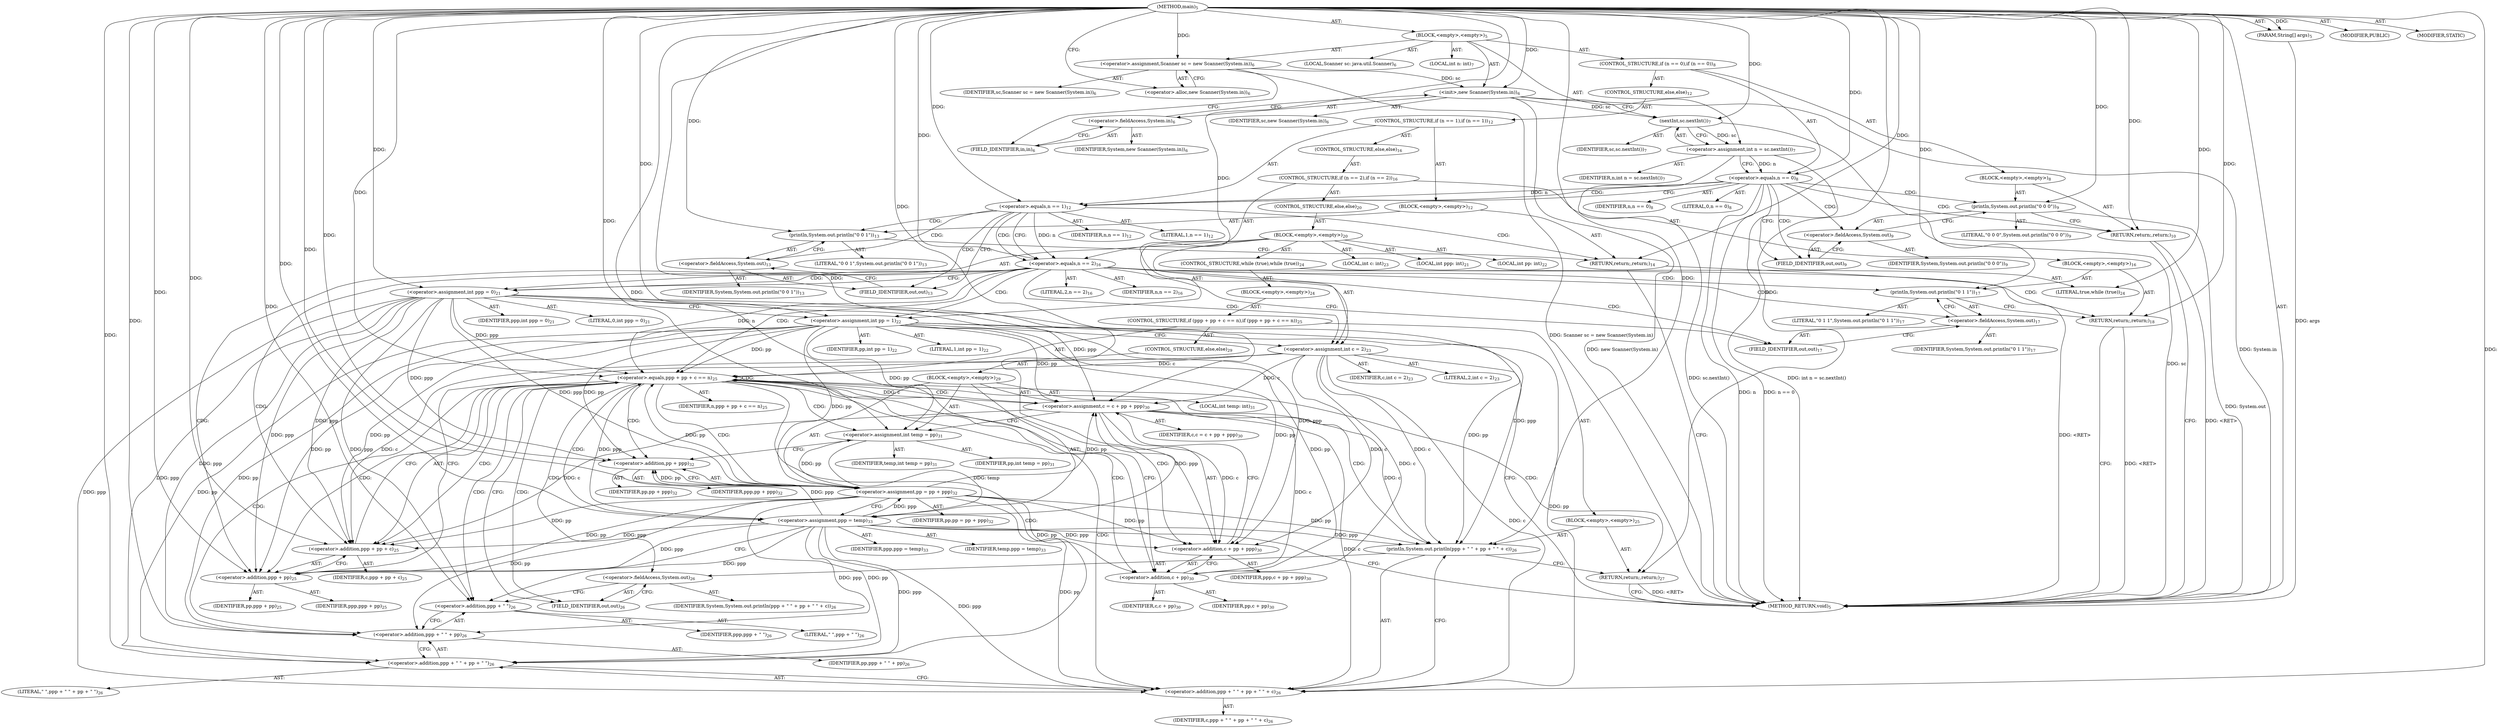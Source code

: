 digraph "main" {  
"19" [label = <(METHOD,main)<SUB>5</SUB>> ]
"20" [label = <(PARAM,String[] args)<SUB>5</SUB>> ]
"21" [label = <(BLOCK,&lt;empty&gt;,&lt;empty&gt;)<SUB>5</SUB>> ]
"4" [label = <(LOCAL,Scanner sc: java.util.Scanner)<SUB>6</SUB>> ]
"22" [label = <(&lt;operator&gt;.assignment,Scanner sc = new Scanner(System.in))<SUB>6</SUB>> ]
"23" [label = <(IDENTIFIER,sc,Scanner sc = new Scanner(System.in))<SUB>6</SUB>> ]
"24" [label = <(&lt;operator&gt;.alloc,new Scanner(System.in))<SUB>6</SUB>> ]
"25" [label = <(&lt;init&gt;,new Scanner(System.in))<SUB>6</SUB>> ]
"3" [label = <(IDENTIFIER,sc,new Scanner(System.in))<SUB>6</SUB>> ]
"26" [label = <(&lt;operator&gt;.fieldAccess,System.in)<SUB>6</SUB>> ]
"27" [label = <(IDENTIFIER,System,new Scanner(System.in))<SUB>6</SUB>> ]
"28" [label = <(FIELD_IDENTIFIER,in,in)<SUB>6</SUB>> ]
"29" [label = <(LOCAL,int n: int)<SUB>7</SUB>> ]
"30" [label = <(&lt;operator&gt;.assignment,int n = sc.nextInt())<SUB>7</SUB>> ]
"31" [label = <(IDENTIFIER,n,int n = sc.nextInt())<SUB>7</SUB>> ]
"32" [label = <(nextInt,sc.nextInt())<SUB>7</SUB>> ]
"33" [label = <(IDENTIFIER,sc,sc.nextInt())<SUB>7</SUB>> ]
"34" [label = <(CONTROL_STRUCTURE,if (n == 0),if (n == 0))<SUB>8</SUB>> ]
"35" [label = <(&lt;operator&gt;.equals,n == 0)<SUB>8</SUB>> ]
"36" [label = <(IDENTIFIER,n,n == 0)<SUB>8</SUB>> ]
"37" [label = <(LITERAL,0,n == 0)<SUB>8</SUB>> ]
"38" [label = <(BLOCK,&lt;empty&gt;,&lt;empty&gt;)<SUB>8</SUB>> ]
"39" [label = <(println,System.out.println(&quot;0 0 0&quot;))<SUB>9</SUB>> ]
"40" [label = <(&lt;operator&gt;.fieldAccess,System.out)<SUB>9</SUB>> ]
"41" [label = <(IDENTIFIER,System,System.out.println(&quot;0 0 0&quot;))<SUB>9</SUB>> ]
"42" [label = <(FIELD_IDENTIFIER,out,out)<SUB>9</SUB>> ]
"43" [label = <(LITERAL,&quot;0 0 0&quot;,System.out.println(&quot;0 0 0&quot;))<SUB>9</SUB>> ]
"44" [label = <(RETURN,return;,return;)<SUB>10</SUB>> ]
"45" [label = <(CONTROL_STRUCTURE,else,else)<SUB>12</SUB>> ]
"46" [label = <(CONTROL_STRUCTURE,if (n == 1),if (n == 1))<SUB>12</SUB>> ]
"47" [label = <(&lt;operator&gt;.equals,n == 1)<SUB>12</SUB>> ]
"48" [label = <(IDENTIFIER,n,n == 1)<SUB>12</SUB>> ]
"49" [label = <(LITERAL,1,n == 1)<SUB>12</SUB>> ]
"50" [label = <(BLOCK,&lt;empty&gt;,&lt;empty&gt;)<SUB>12</SUB>> ]
"51" [label = <(println,System.out.println(&quot;0 0 1&quot;))<SUB>13</SUB>> ]
"52" [label = <(&lt;operator&gt;.fieldAccess,System.out)<SUB>13</SUB>> ]
"53" [label = <(IDENTIFIER,System,System.out.println(&quot;0 0 1&quot;))<SUB>13</SUB>> ]
"54" [label = <(FIELD_IDENTIFIER,out,out)<SUB>13</SUB>> ]
"55" [label = <(LITERAL,&quot;0 0 1&quot;,System.out.println(&quot;0 0 1&quot;))<SUB>13</SUB>> ]
"56" [label = <(RETURN,return;,return;)<SUB>14</SUB>> ]
"57" [label = <(CONTROL_STRUCTURE,else,else)<SUB>16</SUB>> ]
"58" [label = <(CONTROL_STRUCTURE,if (n == 2),if (n == 2))<SUB>16</SUB>> ]
"59" [label = <(&lt;operator&gt;.equals,n == 2)<SUB>16</SUB>> ]
"60" [label = <(IDENTIFIER,n,n == 2)<SUB>16</SUB>> ]
"61" [label = <(LITERAL,2,n == 2)<SUB>16</SUB>> ]
"62" [label = <(BLOCK,&lt;empty&gt;,&lt;empty&gt;)<SUB>16</SUB>> ]
"63" [label = <(println,System.out.println(&quot;0 1 1&quot;))<SUB>17</SUB>> ]
"64" [label = <(&lt;operator&gt;.fieldAccess,System.out)<SUB>17</SUB>> ]
"65" [label = <(IDENTIFIER,System,System.out.println(&quot;0 1 1&quot;))<SUB>17</SUB>> ]
"66" [label = <(FIELD_IDENTIFIER,out,out)<SUB>17</SUB>> ]
"67" [label = <(LITERAL,&quot;0 1 1&quot;,System.out.println(&quot;0 1 1&quot;))<SUB>17</SUB>> ]
"68" [label = <(RETURN,return;,return;)<SUB>18</SUB>> ]
"69" [label = <(CONTROL_STRUCTURE,else,else)<SUB>20</SUB>> ]
"70" [label = <(BLOCK,&lt;empty&gt;,&lt;empty&gt;)<SUB>20</SUB>> ]
"71" [label = <(LOCAL,int ppp: int)<SUB>21</SUB>> ]
"72" [label = <(&lt;operator&gt;.assignment,int ppp = 0)<SUB>21</SUB>> ]
"73" [label = <(IDENTIFIER,ppp,int ppp = 0)<SUB>21</SUB>> ]
"74" [label = <(LITERAL,0,int ppp = 0)<SUB>21</SUB>> ]
"75" [label = <(LOCAL,int pp: int)<SUB>22</SUB>> ]
"76" [label = <(&lt;operator&gt;.assignment,int pp = 1)<SUB>22</SUB>> ]
"77" [label = <(IDENTIFIER,pp,int pp = 1)<SUB>22</SUB>> ]
"78" [label = <(LITERAL,1,int pp = 1)<SUB>22</SUB>> ]
"79" [label = <(LOCAL,int c: int)<SUB>23</SUB>> ]
"80" [label = <(&lt;operator&gt;.assignment,int c = 2)<SUB>23</SUB>> ]
"81" [label = <(IDENTIFIER,c,int c = 2)<SUB>23</SUB>> ]
"82" [label = <(LITERAL,2,int c = 2)<SUB>23</SUB>> ]
"83" [label = <(CONTROL_STRUCTURE,while (true),while (true))<SUB>24</SUB>> ]
"84" [label = <(LITERAL,true,while (true))<SUB>24</SUB>> ]
"85" [label = <(BLOCK,&lt;empty&gt;,&lt;empty&gt;)<SUB>24</SUB>> ]
"86" [label = <(CONTROL_STRUCTURE,if (ppp + pp + c == n),if (ppp + pp + c == n))<SUB>25</SUB>> ]
"87" [label = <(&lt;operator&gt;.equals,ppp + pp + c == n)<SUB>25</SUB>> ]
"88" [label = <(&lt;operator&gt;.addition,ppp + pp + c)<SUB>25</SUB>> ]
"89" [label = <(&lt;operator&gt;.addition,ppp + pp)<SUB>25</SUB>> ]
"90" [label = <(IDENTIFIER,ppp,ppp + pp)<SUB>25</SUB>> ]
"91" [label = <(IDENTIFIER,pp,ppp + pp)<SUB>25</SUB>> ]
"92" [label = <(IDENTIFIER,c,ppp + pp + c)<SUB>25</SUB>> ]
"93" [label = <(IDENTIFIER,n,ppp + pp + c == n)<SUB>25</SUB>> ]
"94" [label = <(BLOCK,&lt;empty&gt;,&lt;empty&gt;)<SUB>25</SUB>> ]
"95" [label = <(println,System.out.println(ppp + &quot; &quot; + pp + &quot; &quot; + c))<SUB>26</SUB>> ]
"96" [label = <(&lt;operator&gt;.fieldAccess,System.out)<SUB>26</SUB>> ]
"97" [label = <(IDENTIFIER,System,System.out.println(ppp + &quot; &quot; + pp + &quot; &quot; + c))<SUB>26</SUB>> ]
"98" [label = <(FIELD_IDENTIFIER,out,out)<SUB>26</SUB>> ]
"99" [label = <(&lt;operator&gt;.addition,ppp + &quot; &quot; + pp + &quot; &quot; + c)<SUB>26</SUB>> ]
"100" [label = <(&lt;operator&gt;.addition,ppp + &quot; &quot; + pp + &quot; &quot;)<SUB>26</SUB>> ]
"101" [label = <(&lt;operator&gt;.addition,ppp + &quot; &quot; + pp)<SUB>26</SUB>> ]
"102" [label = <(&lt;operator&gt;.addition,ppp + &quot; &quot;)<SUB>26</SUB>> ]
"103" [label = <(IDENTIFIER,ppp,ppp + &quot; &quot;)<SUB>26</SUB>> ]
"104" [label = <(LITERAL,&quot; &quot;,ppp + &quot; &quot;)<SUB>26</SUB>> ]
"105" [label = <(IDENTIFIER,pp,ppp + &quot; &quot; + pp)<SUB>26</SUB>> ]
"106" [label = <(LITERAL,&quot; &quot;,ppp + &quot; &quot; + pp + &quot; &quot;)<SUB>26</SUB>> ]
"107" [label = <(IDENTIFIER,c,ppp + &quot; &quot; + pp + &quot; &quot; + c)<SUB>26</SUB>> ]
"108" [label = <(RETURN,return;,return;)<SUB>27</SUB>> ]
"109" [label = <(CONTROL_STRUCTURE,else,else)<SUB>29</SUB>> ]
"110" [label = <(BLOCK,&lt;empty&gt;,&lt;empty&gt;)<SUB>29</SUB>> ]
"111" [label = <(&lt;operator&gt;.assignment,c = c + pp + ppp)<SUB>30</SUB>> ]
"112" [label = <(IDENTIFIER,c,c = c + pp + ppp)<SUB>30</SUB>> ]
"113" [label = <(&lt;operator&gt;.addition,c + pp + ppp)<SUB>30</SUB>> ]
"114" [label = <(&lt;operator&gt;.addition,c + pp)<SUB>30</SUB>> ]
"115" [label = <(IDENTIFIER,c,c + pp)<SUB>30</SUB>> ]
"116" [label = <(IDENTIFIER,pp,c + pp)<SUB>30</SUB>> ]
"117" [label = <(IDENTIFIER,ppp,c + pp + ppp)<SUB>30</SUB>> ]
"118" [label = <(LOCAL,int temp: int)<SUB>31</SUB>> ]
"119" [label = <(&lt;operator&gt;.assignment,int temp = pp)<SUB>31</SUB>> ]
"120" [label = <(IDENTIFIER,temp,int temp = pp)<SUB>31</SUB>> ]
"121" [label = <(IDENTIFIER,pp,int temp = pp)<SUB>31</SUB>> ]
"122" [label = <(&lt;operator&gt;.assignment,pp = pp + ppp)<SUB>32</SUB>> ]
"123" [label = <(IDENTIFIER,pp,pp = pp + ppp)<SUB>32</SUB>> ]
"124" [label = <(&lt;operator&gt;.addition,pp + ppp)<SUB>32</SUB>> ]
"125" [label = <(IDENTIFIER,pp,pp + ppp)<SUB>32</SUB>> ]
"126" [label = <(IDENTIFIER,ppp,pp + ppp)<SUB>32</SUB>> ]
"127" [label = <(&lt;operator&gt;.assignment,ppp = temp)<SUB>33</SUB>> ]
"128" [label = <(IDENTIFIER,ppp,ppp = temp)<SUB>33</SUB>> ]
"129" [label = <(IDENTIFIER,temp,ppp = temp)<SUB>33</SUB>> ]
"130" [label = <(MODIFIER,PUBLIC)> ]
"131" [label = <(MODIFIER,STATIC)> ]
"132" [label = <(METHOD_RETURN,void)<SUB>5</SUB>> ]
  "19" -> "20"  [ label = "AST: "] 
  "19" -> "21"  [ label = "AST: "] 
  "19" -> "130"  [ label = "AST: "] 
  "19" -> "131"  [ label = "AST: "] 
  "19" -> "132"  [ label = "AST: "] 
  "21" -> "4"  [ label = "AST: "] 
  "21" -> "22"  [ label = "AST: "] 
  "21" -> "25"  [ label = "AST: "] 
  "21" -> "29"  [ label = "AST: "] 
  "21" -> "30"  [ label = "AST: "] 
  "21" -> "34"  [ label = "AST: "] 
  "22" -> "23"  [ label = "AST: "] 
  "22" -> "24"  [ label = "AST: "] 
  "25" -> "3"  [ label = "AST: "] 
  "25" -> "26"  [ label = "AST: "] 
  "26" -> "27"  [ label = "AST: "] 
  "26" -> "28"  [ label = "AST: "] 
  "30" -> "31"  [ label = "AST: "] 
  "30" -> "32"  [ label = "AST: "] 
  "32" -> "33"  [ label = "AST: "] 
  "34" -> "35"  [ label = "AST: "] 
  "34" -> "38"  [ label = "AST: "] 
  "34" -> "45"  [ label = "AST: "] 
  "35" -> "36"  [ label = "AST: "] 
  "35" -> "37"  [ label = "AST: "] 
  "38" -> "39"  [ label = "AST: "] 
  "38" -> "44"  [ label = "AST: "] 
  "39" -> "40"  [ label = "AST: "] 
  "39" -> "43"  [ label = "AST: "] 
  "40" -> "41"  [ label = "AST: "] 
  "40" -> "42"  [ label = "AST: "] 
  "45" -> "46"  [ label = "AST: "] 
  "46" -> "47"  [ label = "AST: "] 
  "46" -> "50"  [ label = "AST: "] 
  "46" -> "57"  [ label = "AST: "] 
  "47" -> "48"  [ label = "AST: "] 
  "47" -> "49"  [ label = "AST: "] 
  "50" -> "51"  [ label = "AST: "] 
  "50" -> "56"  [ label = "AST: "] 
  "51" -> "52"  [ label = "AST: "] 
  "51" -> "55"  [ label = "AST: "] 
  "52" -> "53"  [ label = "AST: "] 
  "52" -> "54"  [ label = "AST: "] 
  "57" -> "58"  [ label = "AST: "] 
  "58" -> "59"  [ label = "AST: "] 
  "58" -> "62"  [ label = "AST: "] 
  "58" -> "69"  [ label = "AST: "] 
  "59" -> "60"  [ label = "AST: "] 
  "59" -> "61"  [ label = "AST: "] 
  "62" -> "63"  [ label = "AST: "] 
  "62" -> "68"  [ label = "AST: "] 
  "63" -> "64"  [ label = "AST: "] 
  "63" -> "67"  [ label = "AST: "] 
  "64" -> "65"  [ label = "AST: "] 
  "64" -> "66"  [ label = "AST: "] 
  "69" -> "70"  [ label = "AST: "] 
  "70" -> "71"  [ label = "AST: "] 
  "70" -> "72"  [ label = "AST: "] 
  "70" -> "75"  [ label = "AST: "] 
  "70" -> "76"  [ label = "AST: "] 
  "70" -> "79"  [ label = "AST: "] 
  "70" -> "80"  [ label = "AST: "] 
  "70" -> "83"  [ label = "AST: "] 
  "72" -> "73"  [ label = "AST: "] 
  "72" -> "74"  [ label = "AST: "] 
  "76" -> "77"  [ label = "AST: "] 
  "76" -> "78"  [ label = "AST: "] 
  "80" -> "81"  [ label = "AST: "] 
  "80" -> "82"  [ label = "AST: "] 
  "83" -> "84"  [ label = "AST: "] 
  "83" -> "85"  [ label = "AST: "] 
  "85" -> "86"  [ label = "AST: "] 
  "86" -> "87"  [ label = "AST: "] 
  "86" -> "94"  [ label = "AST: "] 
  "86" -> "109"  [ label = "AST: "] 
  "87" -> "88"  [ label = "AST: "] 
  "87" -> "93"  [ label = "AST: "] 
  "88" -> "89"  [ label = "AST: "] 
  "88" -> "92"  [ label = "AST: "] 
  "89" -> "90"  [ label = "AST: "] 
  "89" -> "91"  [ label = "AST: "] 
  "94" -> "95"  [ label = "AST: "] 
  "94" -> "108"  [ label = "AST: "] 
  "95" -> "96"  [ label = "AST: "] 
  "95" -> "99"  [ label = "AST: "] 
  "96" -> "97"  [ label = "AST: "] 
  "96" -> "98"  [ label = "AST: "] 
  "99" -> "100"  [ label = "AST: "] 
  "99" -> "107"  [ label = "AST: "] 
  "100" -> "101"  [ label = "AST: "] 
  "100" -> "106"  [ label = "AST: "] 
  "101" -> "102"  [ label = "AST: "] 
  "101" -> "105"  [ label = "AST: "] 
  "102" -> "103"  [ label = "AST: "] 
  "102" -> "104"  [ label = "AST: "] 
  "109" -> "110"  [ label = "AST: "] 
  "110" -> "111"  [ label = "AST: "] 
  "110" -> "118"  [ label = "AST: "] 
  "110" -> "119"  [ label = "AST: "] 
  "110" -> "122"  [ label = "AST: "] 
  "110" -> "127"  [ label = "AST: "] 
  "111" -> "112"  [ label = "AST: "] 
  "111" -> "113"  [ label = "AST: "] 
  "113" -> "114"  [ label = "AST: "] 
  "113" -> "117"  [ label = "AST: "] 
  "114" -> "115"  [ label = "AST: "] 
  "114" -> "116"  [ label = "AST: "] 
  "119" -> "120"  [ label = "AST: "] 
  "119" -> "121"  [ label = "AST: "] 
  "122" -> "123"  [ label = "AST: "] 
  "122" -> "124"  [ label = "AST: "] 
  "124" -> "125"  [ label = "AST: "] 
  "124" -> "126"  [ label = "AST: "] 
  "127" -> "128"  [ label = "AST: "] 
  "127" -> "129"  [ label = "AST: "] 
  "22" -> "28"  [ label = "CFG: "] 
  "25" -> "32"  [ label = "CFG: "] 
  "30" -> "35"  [ label = "CFG: "] 
  "24" -> "22"  [ label = "CFG: "] 
  "26" -> "25"  [ label = "CFG: "] 
  "32" -> "30"  [ label = "CFG: "] 
  "35" -> "42"  [ label = "CFG: "] 
  "35" -> "47"  [ label = "CFG: "] 
  "28" -> "26"  [ label = "CFG: "] 
  "39" -> "44"  [ label = "CFG: "] 
  "44" -> "132"  [ label = "CFG: "] 
  "40" -> "39"  [ label = "CFG: "] 
  "47" -> "54"  [ label = "CFG: "] 
  "47" -> "59"  [ label = "CFG: "] 
  "42" -> "40"  [ label = "CFG: "] 
  "51" -> "56"  [ label = "CFG: "] 
  "56" -> "132"  [ label = "CFG: "] 
  "52" -> "51"  [ label = "CFG: "] 
  "59" -> "66"  [ label = "CFG: "] 
  "59" -> "72"  [ label = "CFG: "] 
  "54" -> "52"  [ label = "CFG: "] 
  "63" -> "68"  [ label = "CFG: "] 
  "68" -> "132"  [ label = "CFG: "] 
  "64" -> "63"  [ label = "CFG: "] 
  "72" -> "76"  [ label = "CFG: "] 
  "76" -> "80"  [ label = "CFG: "] 
  "80" -> "132"  [ label = "CFG: "] 
  "80" -> "89"  [ label = "CFG: "] 
  "66" -> "64"  [ label = "CFG: "] 
  "87" -> "98"  [ label = "CFG: "] 
  "87" -> "114"  [ label = "CFG: "] 
  "88" -> "87"  [ label = "CFG: "] 
  "95" -> "108"  [ label = "CFG: "] 
  "108" -> "132"  [ label = "CFG: "] 
  "89" -> "88"  [ label = "CFG: "] 
  "96" -> "102"  [ label = "CFG: "] 
  "99" -> "95"  [ label = "CFG: "] 
  "111" -> "119"  [ label = "CFG: "] 
  "119" -> "124"  [ label = "CFG: "] 
  "122" -> "127"  [ label = "CFG: "] 
  "127" -> "132"  [ label = "CFG: "] 
  "127" -> "89"  [ label = "CFG: "] 
  "98" -> "96"  [ label = "CFG: "] 
  "100" -> "99"  [ label = "CFG: "] 
  "113" -> "111"  [ label = "CFG: "] 
  "124" -> "122"  [ label = "CFG: "] 
  "101" -> "100"  [ label = "CFG: "] 
  "114" -> "113"  [ label = "CFG: "] 
  "102" -> "101"  [ label = "CFG: "] 
  "19" -> "24"  [ label = "CFG: "] 
  "56" -> "132"  [ label = "DDG: &lt;RET&gt;"] 
  "44" -> "132"  [ label = "DDG: &lt;RET&gt;"] 
  "68" -> "132"  [ label = "DDG: &lt;RET&gt;"] 
  "108" -> "132"  [ label = "DDG: &lt;RET&gt;"] 
  "20" -> "132"  [ label = "DDG: args"] 
  "22" -> "132"  [ label = "DDG: Scanner sc = new Scanner(System.in)"] 
  "25" -> "132"  [ label = "DDG: System.in"] 
  "25" -> "132"  [ label = "DDG: new Scanner(System.in)"] 
  "32" -> "132"  [ label = "DDG: sc"] 
  "30" -> "132"  [ label = "DDG: sc.nextInt()"] 
  "30" -> "132"  [ label = "DDG: int n = sc.nextInt()"] 
  "35" -> "132"  [ label = "DDG: n"] 
  "35" -> "132"  [ label = "DDG: n == 0"] 
  "39" -> "132"  [ label = "DDG: System.out"] 
  "19" -> "20"  [ label = "DDG: "] 
  "19" -> "22"  [ label = "DDG: "] 
  "32" -> "30"  [ label = "DDG: sc"] 
  "22" -> "25"  [ label = "DDG: sc"] 
  "19" -> "25"  [ label = "DDG: "] 
  "25" -> "32"  [ label = "DDG: sc"] 
  "19" -> "32"  [ label = "DDG: "] 
  "30" -> "35"  [ label = "DDG: n"] 
  "19" -> "35"  [ label = "DDG: "] 
  "19" -> "44"  [ label = "DDG: "] 
  "19" -> "39"  [ label = "DDG: "] 
  "35" -> "47"  [ label = "DDG: n"] 
  "19" -> "47"  [ label = "DDG: "] 
  "19" -> "56"  [ label = "DDG: "] 
  "19" -> "51"  [ label = "DDG: "] 
  "47" -> "59"  [ label = "DDG: n"] 
  "19" -> "59"  [ label = "DDG: "] 
  "19" -> "68"  [ label = "DDG: "] 
  "19" -> "63"  [ label = "DDG: "] 
  "19" -> "72"  [ label = "DDG: "] 
  "19" -> "76"  [ label = "DDG: "] 
  "19" -> "80"  [ label = "DDG: "] 
  "19" -> "84"  [ label = "DDG: "] 
  "72" -> "87"  [ label = "DDG: ppp"] 
  "127" -> "87"  [ label = "DDG: ppp"] 
  "19" -> "87"  [ label = "DDG: "] 
  "76" -> "87"  [ label = "DDG: pp"] 
  "122" -> "87"  [ label = "DDG: pp"] 
  "80" -> "87"  [ label = "DDG: c"] 
  "111" -> "87"  [ label = "DDG: c"] 
  "59" -> "87"  [ label = "DDG: n"] 
  "19" -> "108"  [ label = "DDG: "] 
  "72" -> "88"  [ label = "DDG: ppp"] 
  "127" -> "88"  [ label = "DDG: ppp"] 
  "19" -> "88"  [ label = "DDG: "] 
  "76" -> "88"  [ label = "DDG: pp"] 
  "122" -> "88"  [ label = "DDG: pp"] 
  "80" -> "88"  [ label = "DDG: c"] 
  "111" -> "88"  [ label = "DDG: c"] 
  "19" -> "95"  [ label = "DDG: "] 
  "72" -> "95"  [ label = "DDG: ppp"] 
  "127" -> "95"  [ label = "DDG: ppp"] 
  "76" -> "95"  [ label = "DDG: pp"] 
  "122" -> "95"  [ label = "DDG: pp"] 
  "80" -> "95"  [ label = "DDG: c"] 
  "111" -> "95"  [ label = "DDG: c"] 
  "19" -> "111"  [ label = "DDG: "] 
  "80" -> "111"  [ label = "DDG: c"] 
  "76" -> "111"  [ label = "DDG: pp"] 
  "122" -> "111"  [ label = "DDG: pp"] 
  "72" -> "111"  [ label = "DDG: ppp"] 
  "127" -> "111"  [ label = "DDG: ppp"] 
  "19" -> "119"  [ label = "DDG: "] 
  "76" -> "119"  [ label = "DDG: pp"] 
  "122" -> "119"  [ label = "DDG: pp"] 
  "19" -> "122"  [ label = "DDG: "] 
  "76" -> "122"  [ label = "DDG: pp"] 
  "72" -> "122"  [ label = "DDG: ppp"] 
  "127" -> "122"  [ label = "DDG: ppp"] 
  "119" -> "127"  [ label = "DDG: temp"] 
  "19" -> "127"  [ label = "DDG: "] 
  "72" -> "89"  [ label = "DDG: ppp"] 
  "127" -> "89"  [ label = "DDG: ppp"] 
  "19" -> "89"  [ label = "DDG: "] 
  "76" -> "89"  [ label = "DDG: pp"] 
  "122" -> "89"  [ label = "DDG: pp"] 
  "19" -> "99"  [ label = "DDG: "] 
  "72" -> "99"  [ label = "DDG: ppp"] 
  "127" -> "99"  [ label = "DDG: ppp"] 
  "76" -> "99"  [ label = "DDG: pp"] 
  "122" -> "99"  [ label = "DDG: pp"] 
  "80" -> "99"  [ label = "DDG: c"] 
  "111" -> "99"  [ label = "DDG: c"] 
  "19" -> "100"  [ label = "DDG: "] 
  "72" -> "100"  [ label = "DDG: ppp"] 
  "127" -> "100"  [ label = "DDG: ppp"] 
  "76" -> "100"  [ label = "DDG: pp"] 
  "122" -> "100"  [ label = "DDG: pp"] 
  "19" -> "113"  [ label = "DDG: "] 
  "80" -> "113"  [ label = "DDG: c"] 
  "111" -> "113"  [ label = "DDG: c"] 
  "76" -> "113"  [ label = "DDG: pp"] 
  "122" -> "113"  [ label = "DDG: pp"] 
  "72" -> "113"  [ label = "DDG: ppp"] 
  "127" -> "113"  [ label = "DDG: ppp"] 
  "19" -> "124"  [ label = "DDG: "] 
  "76" -> "124"  [ label = "DDG: pp"] 
  "122" -> "124"  [ label = "DDG: pp"] 
  "72" -> "124"  [ label = "DDG: ppp"] 
  "127" -> "124"  [ label = "DDG: ppp"] 
  "19" -> "101"  [ label = "DDG: "] 
  "72" -> "101"  [ label = "DDG: ppp"] 
  "127" -> "101"  [ label = "DDG: ppp"] 
  "76" -> "101"  [ label = "DDG: pp"] 
  "122" -> "101"  [ label = "DDG: pp"] 
  "19" -> "114"  [ label = "DDG: "] 
  "80" -> "114"  [ label = "DDG: c"] 
  "111" -> "114"  [ label = "DDG: c"] 
  "76" -> "114"  [ label = "DDG: pp"] 
  "122" -> "114"  [ label = "DDG: pp"] 
  "19" -> "102"  [ label = "DDG: "] 
  "72" -> "102"  [ label = "DDG: ppp"] 
  "127" -> "102"  [ label = "DDG: ppp"] 
  "35" -> "47"  [ label = "CDG: "] 
  "35" -> "42"  [ label = "CDG: "] 
  "35" -> "40"  [ label = "CDG: "] 
  "35" -> "44"  [ label = "CDG: "] 
  "35" -> "39"  [ label = "CDG: "] 
  "47" -> "51"  [ label = "CDG: "] 
  "47" -> "52"  [ label = "CDG: "] 
  "47" -> "56"  [ label = "CDG: "] 
  "47" -> "59"  [ label = "CDG: "] 
  "47" -> "54"  [ label = "CDG: "] 
  "59" -> "68"  [ label = "CDG: "] 
  "59" -> "64"  [ label = "CDG: "] 
  "59" -> "66"  [ label = "CDG: "] 
  "59" -> "72"  [ label = "CDG: "] 
  "59" -> "76"  [ label = "CDG: "] 
  "59" -> "80"  [ label = "CDG: "] 
  "59" -> "63"  [ label = "CDG: "] 
  "59" -> "89"  [ label = "CDG: "] 
  "59" -> "87"  [ label = "CDG: "] 
  "59" -> "88"  [ label = "CDG: "] 
  "87" -> "96"  [ label = "CDG: "] 
  "87" -> "98"  [ label = "CDG: "] 
  "87" -> "113"  [ label = "CDG: "] 
  "87" -> "122"  [ label = "CDG: "] 
  "87" -> "99"  [ label = "CDG: "] 
  "87" -> "102"  [ label = "CDG: "] 
  "87" -> "114"  [ label = "CDG: "] 
  "87" -> "119"  [ label = "CDG: "] 
  "87" -> "95"  [ label = "CDG: "] 
  "87" -> "101"  [ label = "CDG: "] 
  "87" -> "100"  [ label = "CDG: "] 
  "87" -> "127"  [ label = "CDG: "] 
  "87" -> "124"  [ label = "CDG: "] 
  "87" -> "108"  [ label = "CDG: "] 
  "87" -> "111"  [ label = "CDG: "] 
  "87" -> "89"  [ label = "CDG: "] 
  "87" -> "87"  [ label = "CDG: "] 
  "87" -> "88"  [ label = "CDG: "] 
}
